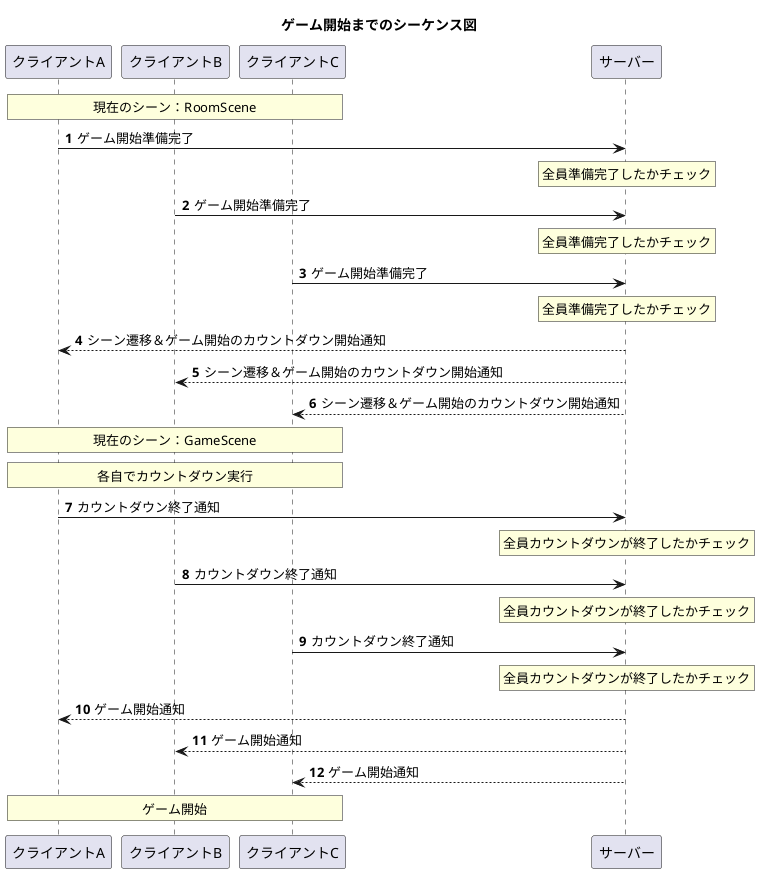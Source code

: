 @startuml
'https://plantuml.com/sequence-diagram

participant クライアントA
participant クライアントB
participant クライアントC
participant サーバー

autonumber
title ゲーム開始までのシーケンス図

rnote over クライアントA,クライアントC:現在のシーン：RoomScene
クライアントA -> サーバー:ゲーム開始準備完了
rnote over サーバー:全員準備完了したかチェック
クライアントB -> サーバー:ゲーム開始準備完了
rnote over サーバー:全員準備完了したかチェック
クライアントC -> サーバー:ゲーム開始準備完了
rnote over サーバー:全員準備完了したかチェック
クライアントA <-- サーバー:シーン遷移＆ゲーム開始のカウントダウン開始通知
クライアントB <-- サーバー:シーン遷移＆ゲーム開始のカウントダウン開始通知
クライアントC <-- サーバー:シーン遷移＆ゲーム開始のカウントダウン開始通知

rnote over クライアントA,クライアントC:現在のシーン：GameScene
rnote over クライアントA,クライアントC:各自でカウントダウン実行
クライアントA -> サーバー:カウントダウン終了通知
rnote over サーバー:全員カウントダウンが終了したかチェック
クライアントB -> サーバー:カウントダウン終了通知
rnote over サーバー:全員カウントダウンが終了したかチェック
クライアントC -> サーバー:カウントダウン終了通知
rnote over サーバー:全員カウントダウンが終了したかチェック
クライアントA <-- サーバー:ゲーム開始通知
クライアントB <-- サーバー:ゲーム開始通知
クライアントC <-- サーバー:ゲーム開始通知
rnote over クライアントA,クライアントC:ゲーム開始
@enduml クライアントA